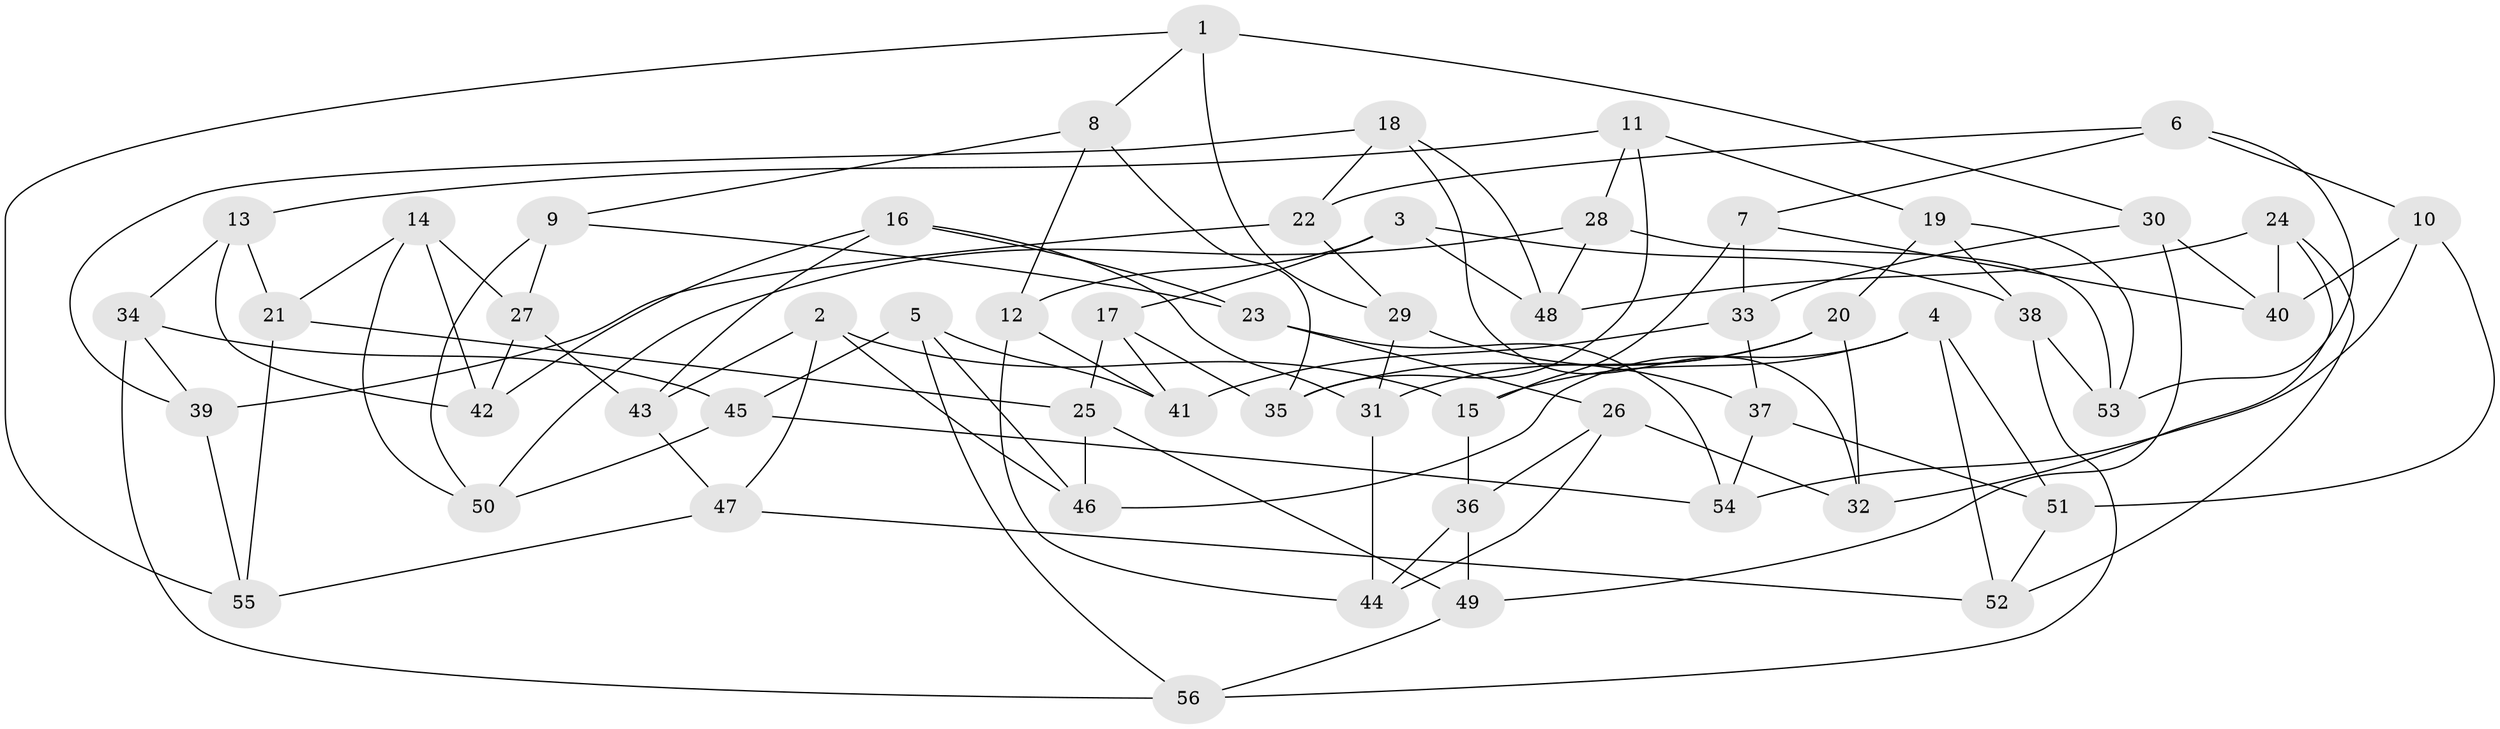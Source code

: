 // coarse degree distribution, {6: 0.42424242424242425, 5: 0.24242424242424243, 4: 0.3333333333333333}
// Generated by graph-tools (version 1.1) at 2025/24/03/03/25 07:24:29]
// undirected, 56 vertices, 112 edges
graph export_dot {
graph [start="1"]
  node [color=gray90,style=filled];
  1;
  2;
  3;
  4;
  5;
  6;
  7;
  8;
  9;
  10;
  11;
  12;
  13;
  14;
  15;
  16;
  17;
  18;
  19;
  20;
  21;
  22;
  23;
  24;
  25;
  26;
  27;
  28;
  29;
  30;
  31;
  32;
  33;
  34;
  35;
  36;
  37;
  38;
  39;
  40;
  41;
  42;
  43;
  44;
  45;
  46;
  47;
  48;
  49;
  50;
  51;
  52;
  53;
  54;
  55;
  56;
  1 -- 8;
  1 -- 29;
  1 -- 30;
  1 -- 55;
  2 -- 43;
  2 -- 15;
  2 -- 47;
  2 -- 46;
  3 -- 17;
  3 -- 38;
  3 -- 12;
  3 -- 48;
  4 -- 15;
  4 -- 46;
  4 -- 52;
  4 -- 51;
  5 -- 56;
  5 -- 46;
  5 -- 45;
  5 -- 41;
  6 -- 22;
  6 -- 10;
  6 -- 7;
  6 -- 53;
  7 -- 40;
  7 -- 15;
  7 -- 33;
  8 -- 9;
  8 -- 12;
  8 -- 35;
  9 -- 50;
  9 -- 23;
  9 -- 27;
  10 -- 40;
  10 -- 54;
  10 -- 51;
  11 -- 13;
  11 -- 28;
  11 -- 19;
  11 -- 35;
  12 -- 41;
  12 -- 44;
  13 -- 42;
  13 -- 21;
  13 -- 34;
  14 -- 21;
  14 -- 42;
  14 -- 27;
  14 -- 50;
  15 -- 36;
  16 -- 23;
  16 -- 31;
  16 -- 42;
  16 -- 43;
  17 -- 41;
  17 -- 35;
  17 -- 25;
  18 -- 22;
  18 -- 39;
  18 -- 32;
  18 -- 48;
  19 -- 53;
  19 -- 20;
  19 -- 38;
  20 -- 32;
  20 -- 31;
  20 -- 35;
  21 -- 55;
  21 -- 25;
  22 -- 39;
  22 -- 29;
  23 -- 26;
  23 -- 54;
  24 -- 40;
  24 -- 48;
  24 -- 52;
  24 -- 32;
  25 -- 46;
  25 -- 49;
  26 -- 32;
  26 -- 36;
  26 -- 44;
  27 -- 43;
  27 -- 42;
  28 -- 50;
  28 -- 53;
  28 -- 48;
  29 -- 31;
  29 -- 37;
  30 -- 40;
  30 -- 49;
  30 -- 33;
  31 -- 44;
  33 -- 37;
  33 -- 41;
  34 -- 39;
  34 -- 45;
  34 -- 56;
  36 -- 44;
  36 -- 49;
  37 -- 54;
  37 -- 51;
  38 -- 53;
  38 -- 56;
  39 -- 55;
  43 -- 47;
  45 -- 54;
  45 -- 50;
  47 -- 55;
  47 -- 52;
  49 -- 56;
  51 -- 52;
}

